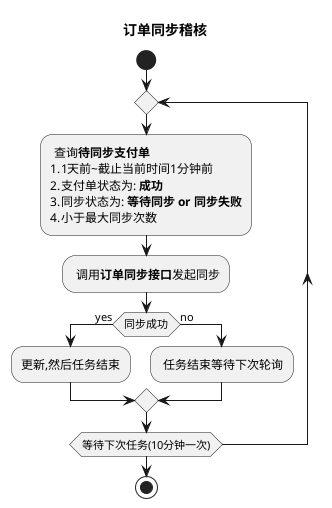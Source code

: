 @startuml
title: 订单同步稽核

start
repeat
  : 查询**待同步支付单**
  1.1天前~截止当前时间1分钟前
  2.支付单状态为: **成功**
  3.同步状态为: **等待同步 or 同步失败**
  4.小于最大同步次数;
  : 调用**订单同步接口**发起同步;
if (同步成功) then (yes)
  :更新,然后任务结束;
else (no)
  : 任务结束等待下次轮询;
endif
repeat while(等待下次任务(10分钟一次))
stop

@enduml